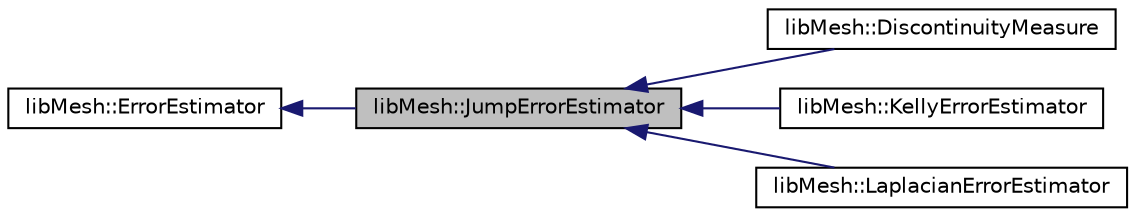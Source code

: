 digraph "libMesh::JumpErrorEstimator"
{
 // INTERACTIVE_SVG=YES
  edge [fontname="Helvetica",fontsize="10",labelfontname="Helvetica",labelfontsize="10"];
  node [fontname="Helvetica",fontsize="10",shape=record];
  rankdir="LR";
  Node1 [label="libMesh::JumpErrorEstimator",height=0.2,width=0.4,color="black", fillcolor="grey75", style="filled" fontcolor="black"];
  Node2 -> Node1 [dir="back",color="midnightblue",fontsize="10",style="solid",fontname="Helvetica"];
  Node2 [label="libMesh::ErrorEstimator",height=0.2,width=0.4,color="black", fillcolor="white", style="filled",URL="$classlibMesh_1_1ErrorEstimator.html",tooltip="This class holds functions that will estimate the error in a finite element solution on a given mesh..."];
  Node1 -> Node3 [dir="back",color="midnightblue",fontsize="10",style="solid",fontname="Helvetica"];
  Node3 [label="libMesh::DiscontinuityMeasure",height=0.2,width=0.4,color="black", fillcolor="white", style="filled",URL="$classlibMesh_1_1DiscontinuityMeasure.html",tooltip="This class measures discontinuities between elements for debugging purposes. "];
  Node1 -> Node4 [dir="back",color="midnightblue",fontsize="10",style="solid",fontname="Helvetica"];
  Node4 [label="libMesh::KellyErrorEstimator",height=0.2,width=0.4,color="black", fillcolor="white", style="filled",URL="$classlibMesh_1_1KellyErrorEstimator.html",tooltip="This class implements the Kelly error indicator which is based on the flux jumps between elements..."];
  Node1 -> Node5 [dir="back",color="midnightblue",fontsize="10",style="solid",fontname="Helvetica"];
  Node5 [label="libMesh::LaplacianErrorEstimator",height=0.2,width=0.4,color="black", fillcolor="white", style="filled",URL="$classlibMesh_1_1LaplacianErrorEstimator.html",tooltip="This class is an error indicator based on laplacian jumps between elements. "];
}
